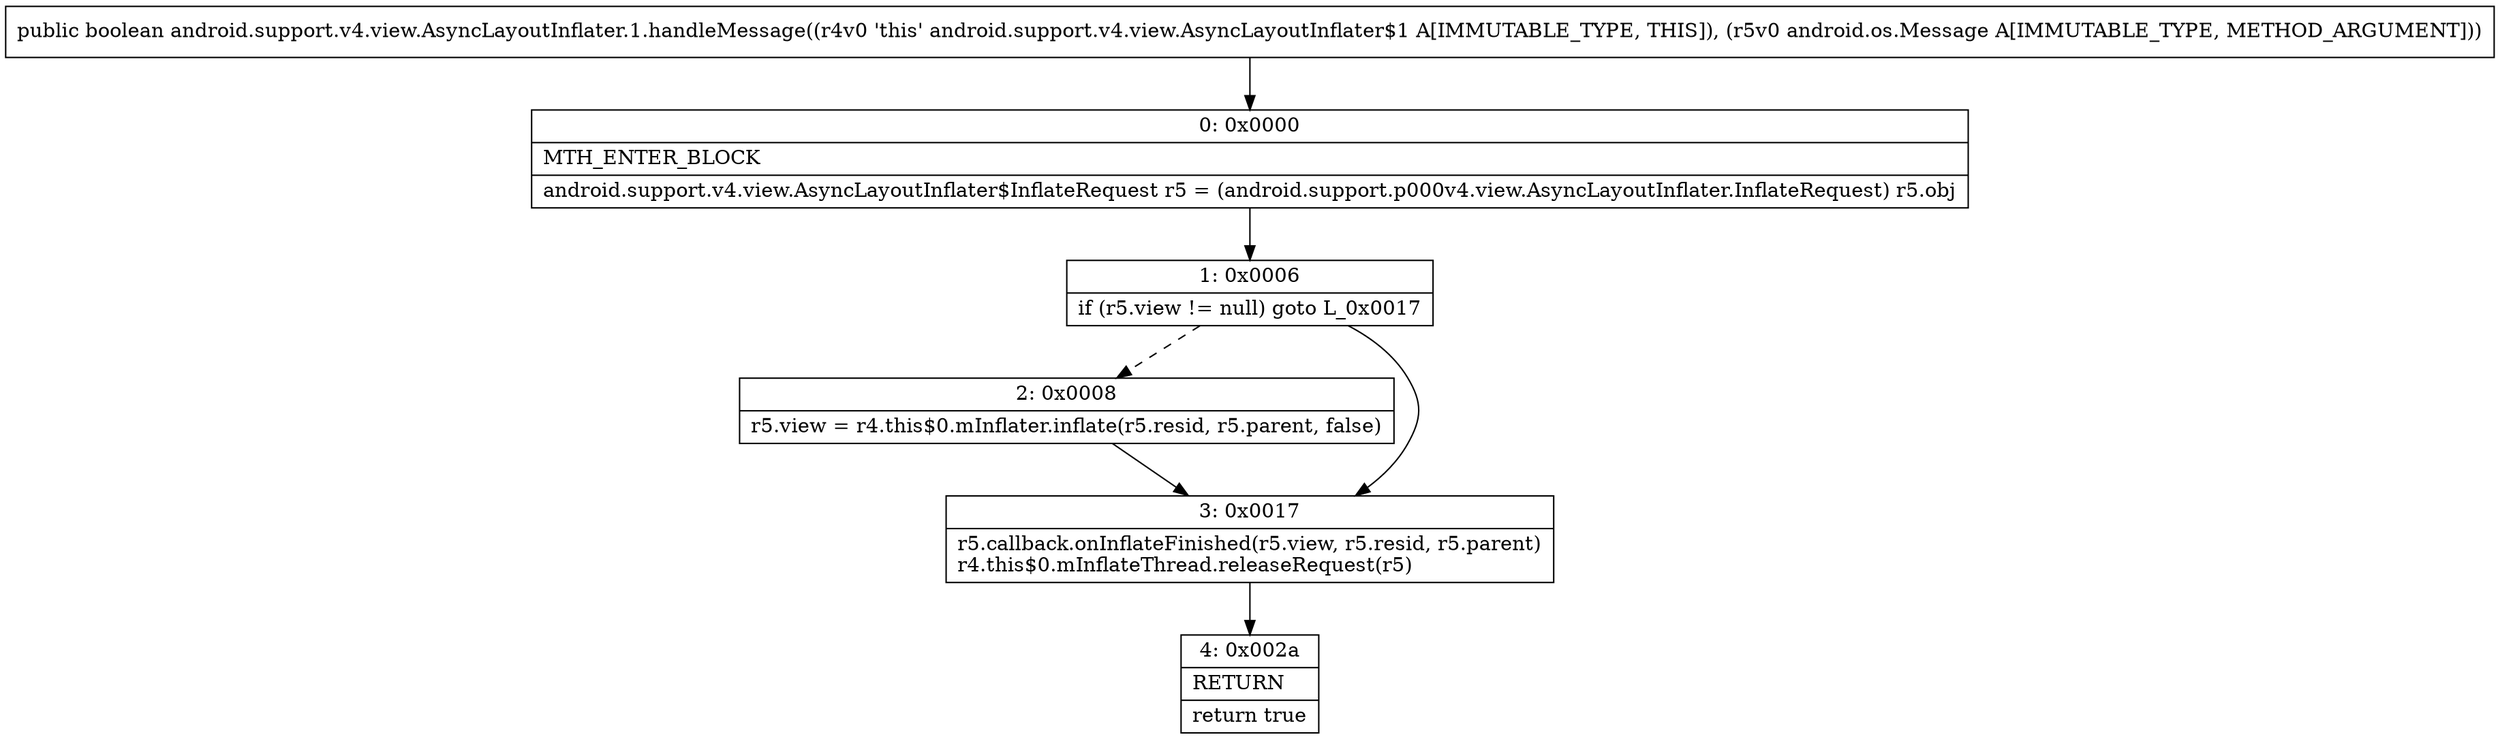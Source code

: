 digraph "CFG forandroid.support.v4.view.AsyncLayoutInflater.1.handleMessage(Landroid\/os\/Message;)Z" {
Node_0 [shape=record,label="{0\:\ 0x0000|MTH_ENTER_BLOCK\l|android.support.v4.view.AsyncLayoutInflater$InflateRequest r5 = (android.support.p000v4.view.AsyncLayoutInflater.InflateRequest) r5.obj\l}"];
Node_1 [shape=record,label="{1\:\ 0x0006|if (r5.view != null) goto L_0x0017\l}"];
Node_2 [shape=record,label="{2\:\ 0x0008|r5.view = r4.this$0.mInflater.inflate(r5.resid, r5.parent, false)\l}"];
Node_3 [shape=record,label="{3\:\ 0x0017|r5.callback.onInflateFinished(r5.view, r5.resid, r5.parent)\lr4.this$0.mInflateThread.releaseRequest(r5)\l}"];
Node_4 [shape=record,label="{4\:\ 0x002a|RETURN\l|return true\l}"];
MethodNode[shape=record,label="{public boolean android.support.v4.view.AsyncLayoutInflater.1.handleMessage((r4v0 'this' android.support.v4.view.AsyncLayoutInflater$1 A[IMMUTABLE_TYPE, THIS]), (r5v0 android.os.Message A[IMMUTABLE_TYPE, METHOD_ARGUMENT])) }"];
MethodNode -> Node_0;
Node_0 -> Node_1;
Node_1 -> Node_2[style=dashed];
Node_1 -> Node_3;
Node_2 -> Node_3;
Node_3 -> Node_4;
}

